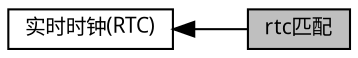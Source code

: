 digraph "rtc匹配"
{
  edge [fontname="黑体",fontsize="10",labelfontname="黑体",labelfontsize="10"];
  node [fontname="黑体",fontsize="10",shape=record];
  rankdir=LR;
  Node1 [label="实时时钟(RTC)",height=0.2,width=0.4,color="black", fillcolor="white", style="filled",URL="$group__am__demo__rtc__all.html",tooltip="所有的RTC实时时钟相关例程 "];
  Node0 [label="rtc匹配",height=0.2,width=0.4,color="black", fillcolor="grey75", style="filled", fontcolor="black"];
  Node1->Node0 [shape=plaintext, dir="back", style="solid"];
}
